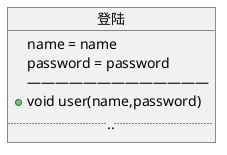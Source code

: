 @startuml
object 登陆{
    name = name
    password = password
    —————————————
    + void user(name,password)
    ......
}
@enduml